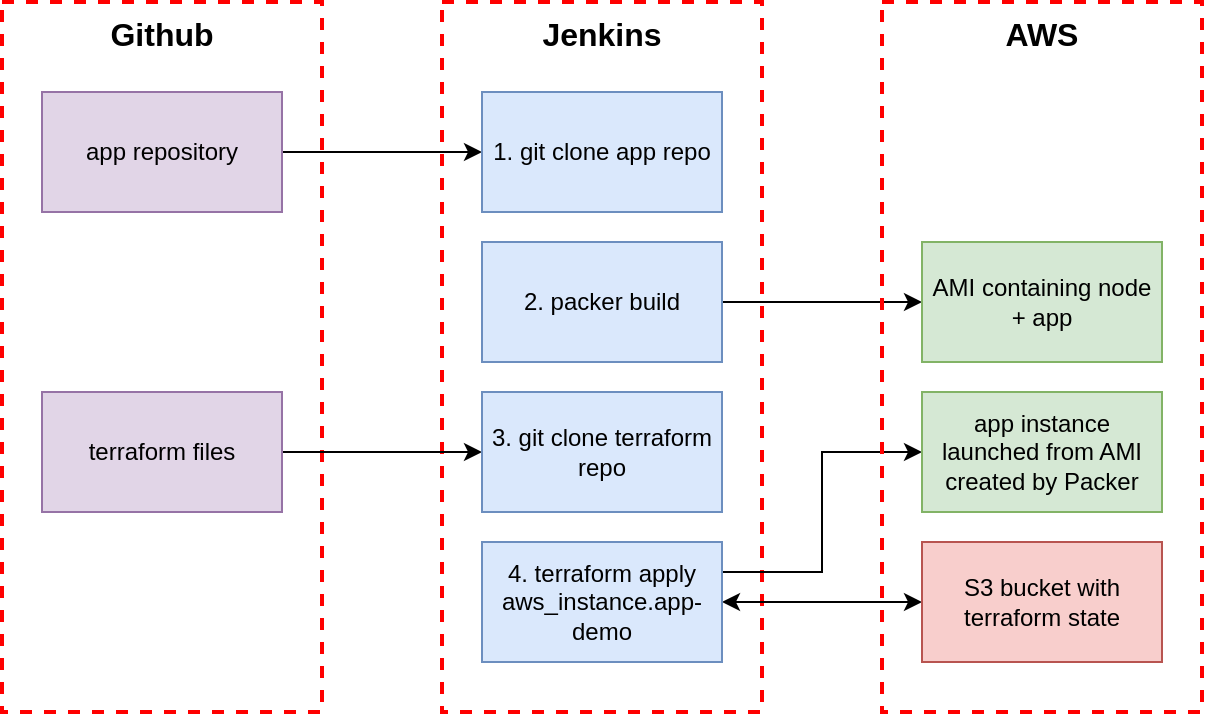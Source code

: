 <mxfile version="21.5.1" type="device">
  <diagram name="Page-1" id="YKShR_g68YPK9_v745e2">
    <mxGraphModel dx="1218" dy="1191" grid="1" gridSize="10" guides="1" tooltips="1" connect="1" arrows="1" fold="1" page="1" pageScale="1" pageWidth="827" pageHeight="1169" math="0" shadow="0">
      <root>
        <mxCell id="0" />
        <mxCell id="1" parent="0" />
        <mxCell id="MspGc8LwtP9q411Xpu6a-10" value="Jenkins" style="rounded=0;whiteSpace=wrap;html=1;dashed=1;strokeWidth=2;strokeColor=#FF0000;fillColor=none;verticalAlign=top;fontStyle=1;fontSize=16;" vertex="1" parent="1">
          <mxGeometry x="530" y="445" width="160" height="355" as="geometry" />
        </mxCell>
        <mxCell id="MspGc8LwtP9q411Xpu6a-9" value="Github" style="rounded=0;whiteSpace=wrap;html=1;dashed=1;strokeWidth=2;strokeColor=#FF0000;fillColor=none;verticalAlign=top;fontStyle=1;fontSize=16;" vertex="1" parent="1">
          <mxGeometry x="310" y="445" width="160" height="355" as="geometry" />
        </mxCell>
        <mxCell id="MspGc8LwtP9q411Xpu6a-7" style="edgeStyle=orthogonalEdgeStyle;rounded=0;orthogonalLoop=1;jettySize=auto;html=1;entryX=0;entryY=0.5;entryDx=0;entryDy=0;" edge="1" parent="1" source="MspGc8LwtP9q411Xpu6a-1" target="MspGc8LwtP9q411Xpu6a-3">
          <mxGeometry relative="1" as="geometry" />
        </mxCell>
        <mxCell id="MspGc8LwtP9q411Xpu6a-1" value="app repository" style="rounded=0;whiteSpace=wrap;html=1;fillColor=#e1d5e7;strokeColor=#9673a6;" vertex="1" parent="1">
          <mxGeometry x="330" y="490" width="120" height="60" as="geometry" />
        </mxCell>
        <mxCell id="MspGc8LwtP9q411Xpu6a-8" style="edgeStyle=orthogonalEdgeStyle;rounded=0;orthogonalLoop=1;jettySize=auto;html=1;entryX=0;entryY=0.5;entryDx=0;entryDy=0;" edge="1" parent="1" source="MspGc8LwtP9q411Xpu6a-2" target="MspGc8LwtP9q411Xpu6a-5">
          <mxGeometry relative="1" as="geometry" />
        </mxCell>
        <mxCell id="MspGc8LwtP9q411Xpu6a-2" value="terraform files" style="rounded=0;whiteSpace=wrap;html=1;fillColor=#e1d5e7;strokeColor=#9673a6;" vertex="1" parent="1">
          <mxGeometry x="330" y="640" width="120" height="60" as="geometry" />
        </mxCell>
        <mxCell id="MspGc8LwtP9q411Xpu6a-3" value="1. git clone app repo" style="rounded=0;whiteSpace=wrap;html=1;fillColor=#dae8fc;strokeColor=#6c8ebf;" vertex="1" parent="1">
          <mxGeometry x="550" y="490" width="120" height="60" as="geometry" />
        </mxCell>
        <mxCell id="MspGc8LwtP9q411Xpu6a-15" style="edgeStyle=orthogonalEdgeStyle;rounded=0;orthogonalLoop=1;jettySize=auto;html=1;entryX=0;entryY=0.5;entryDx=0;entryDy=0;" edge="1" parent="1" source="MspGc8LwtP9q411Xpu6a-4" target="MspGc8LwtP9q411Xpu6a-12">
          <mxGeometry relative="1" as="geometry" />
        </mxCell>
        <mxCell id="MspGc8LwtP9q411Xpu6a-4" value="2. packer build" style="rounded=0;whiteSpace=wrap;html=1;fillColor=#dae8fc;strokeColor=#6c8ebf;" vertex="1" parent="1">
          <mxGeometry x="550" y="565" width="120" height="60" as="geometry" />
        </mxCell>
        <mxCell id="MspGc8LwtP9q411Xpu6a-5" value="3. git clone terraform repo" style="rounded=0;whiteSpace=wrap;html=1;fillColor=#dae8fc;strokeColor=#6c8ebf;" vertex="1" parent="1">
          <mxGeometry x="550" y="640" width="120" height="60" as="geometry" />
        </mxCell>
        <mxCell id="MspGc8LwtP9q411Xpu6a-17" style="edgeStyle=orthogonalEdgeStyle;rounded=0;orthogonalLoop=1;jettySize=auto;html=1;entryX=0;entryY=0.5;entryDx=0;entryDy=0;" edge="1" parent="1" source="MspGc8LwtP9q411Xpu6a-6" target="MspGc8LwtP9q411Xpu6a-13">
          <mxGeometry relative="1" as="geometry">
            <Array as="points">
              <mxPoint x="720" y="730" />
              <mxPoint x="720" y="670" />
            </Array>
          </mxGeometry>
        </mxCell>
        <mxCell id="MspGc8LwtP9q411Xpu6a-18" style="edgeStyle=orthogonalEdgeStyle;rounded=0;orthogonalLoop=1;jettySize=auto;html=1;entryX=0;entryY=0.5;entryDx=0;entryDy=0;startArrow=classic;startFill=1;" edge="1" parent="1" source="MspGc8LwtP9q411Xpu6a-6" target="MspGc8LwtP9q411Xpu6a-14">
          <mxGeometry relative="1" as="geometry" />
        </mxCell>
        <mxCell id="MspGc8LwtP9q411Xpu6a-6" value="4. terraform apply aws_instance.app-demo" style="rounded=0;whiteSpace=wrap;html=1;fillColor=#dae8fc;strokeColor=#6c8ebf;" vertex="1" parent="1">
          <mxGeometry x="550" y="715" width="120" height="60" as="geometry" />
        </mxCell>
        <mxCell id="MspGc8LwtP9q411Xpu6a-11" value="AWS" style="rounded=0;whiteSpace=wrap;html=1;dashed=1;strokeWidth=2;strokeColor=#FF0000;fillColor=none;verticalAlign=top;fontStyle=1;fontSize=16;" vertex="1" parent="1">
          <mxGeometry x="750" y="445" width="160" height="355" as="geometry" />
        </mxCell>
        <mxCell id="MspGc8LwtP9q411Xpu6a-12" value="AMI containing node + app" style="rounded=0;whiteSpace=wrap;html=1;fillColor=#d5e8d4;strokeColor=#82b366;" vertex="1" parent="1">
          <mxGeometry x="770" y="565" width="120" height="60" as="geometry" />
        </mxCell>
        <mxCell id="MspGc8LwtP9q411Xpu6a-13" value="app instance launched from AMI created by Packer" style="rounded=0;whiteSpace=wrap;html=1;fillColor=#d5e8d4;strokeColor=#82b366;" vertex="1" parent="1">
          <mxGeometry x="770" y="640" width="120" height="60" as="geometry" />
        </mxCell>
        <mxCell id="MspGc8LwtP9q411Xpu6a-14" value="S3 bucket with terraform state" style="rounded=0;whiteSpace=wrap;html=1;fillColor=#f8cecc;strokeColor=#b85450;" vertex="1" parent="1">
          <mxGeometry x="770" y="715" width="120" height="60" as="geometry" />
        </mxCell>
      </root>
    </mxGraphModel>
  </diagram>
</mxfile>
